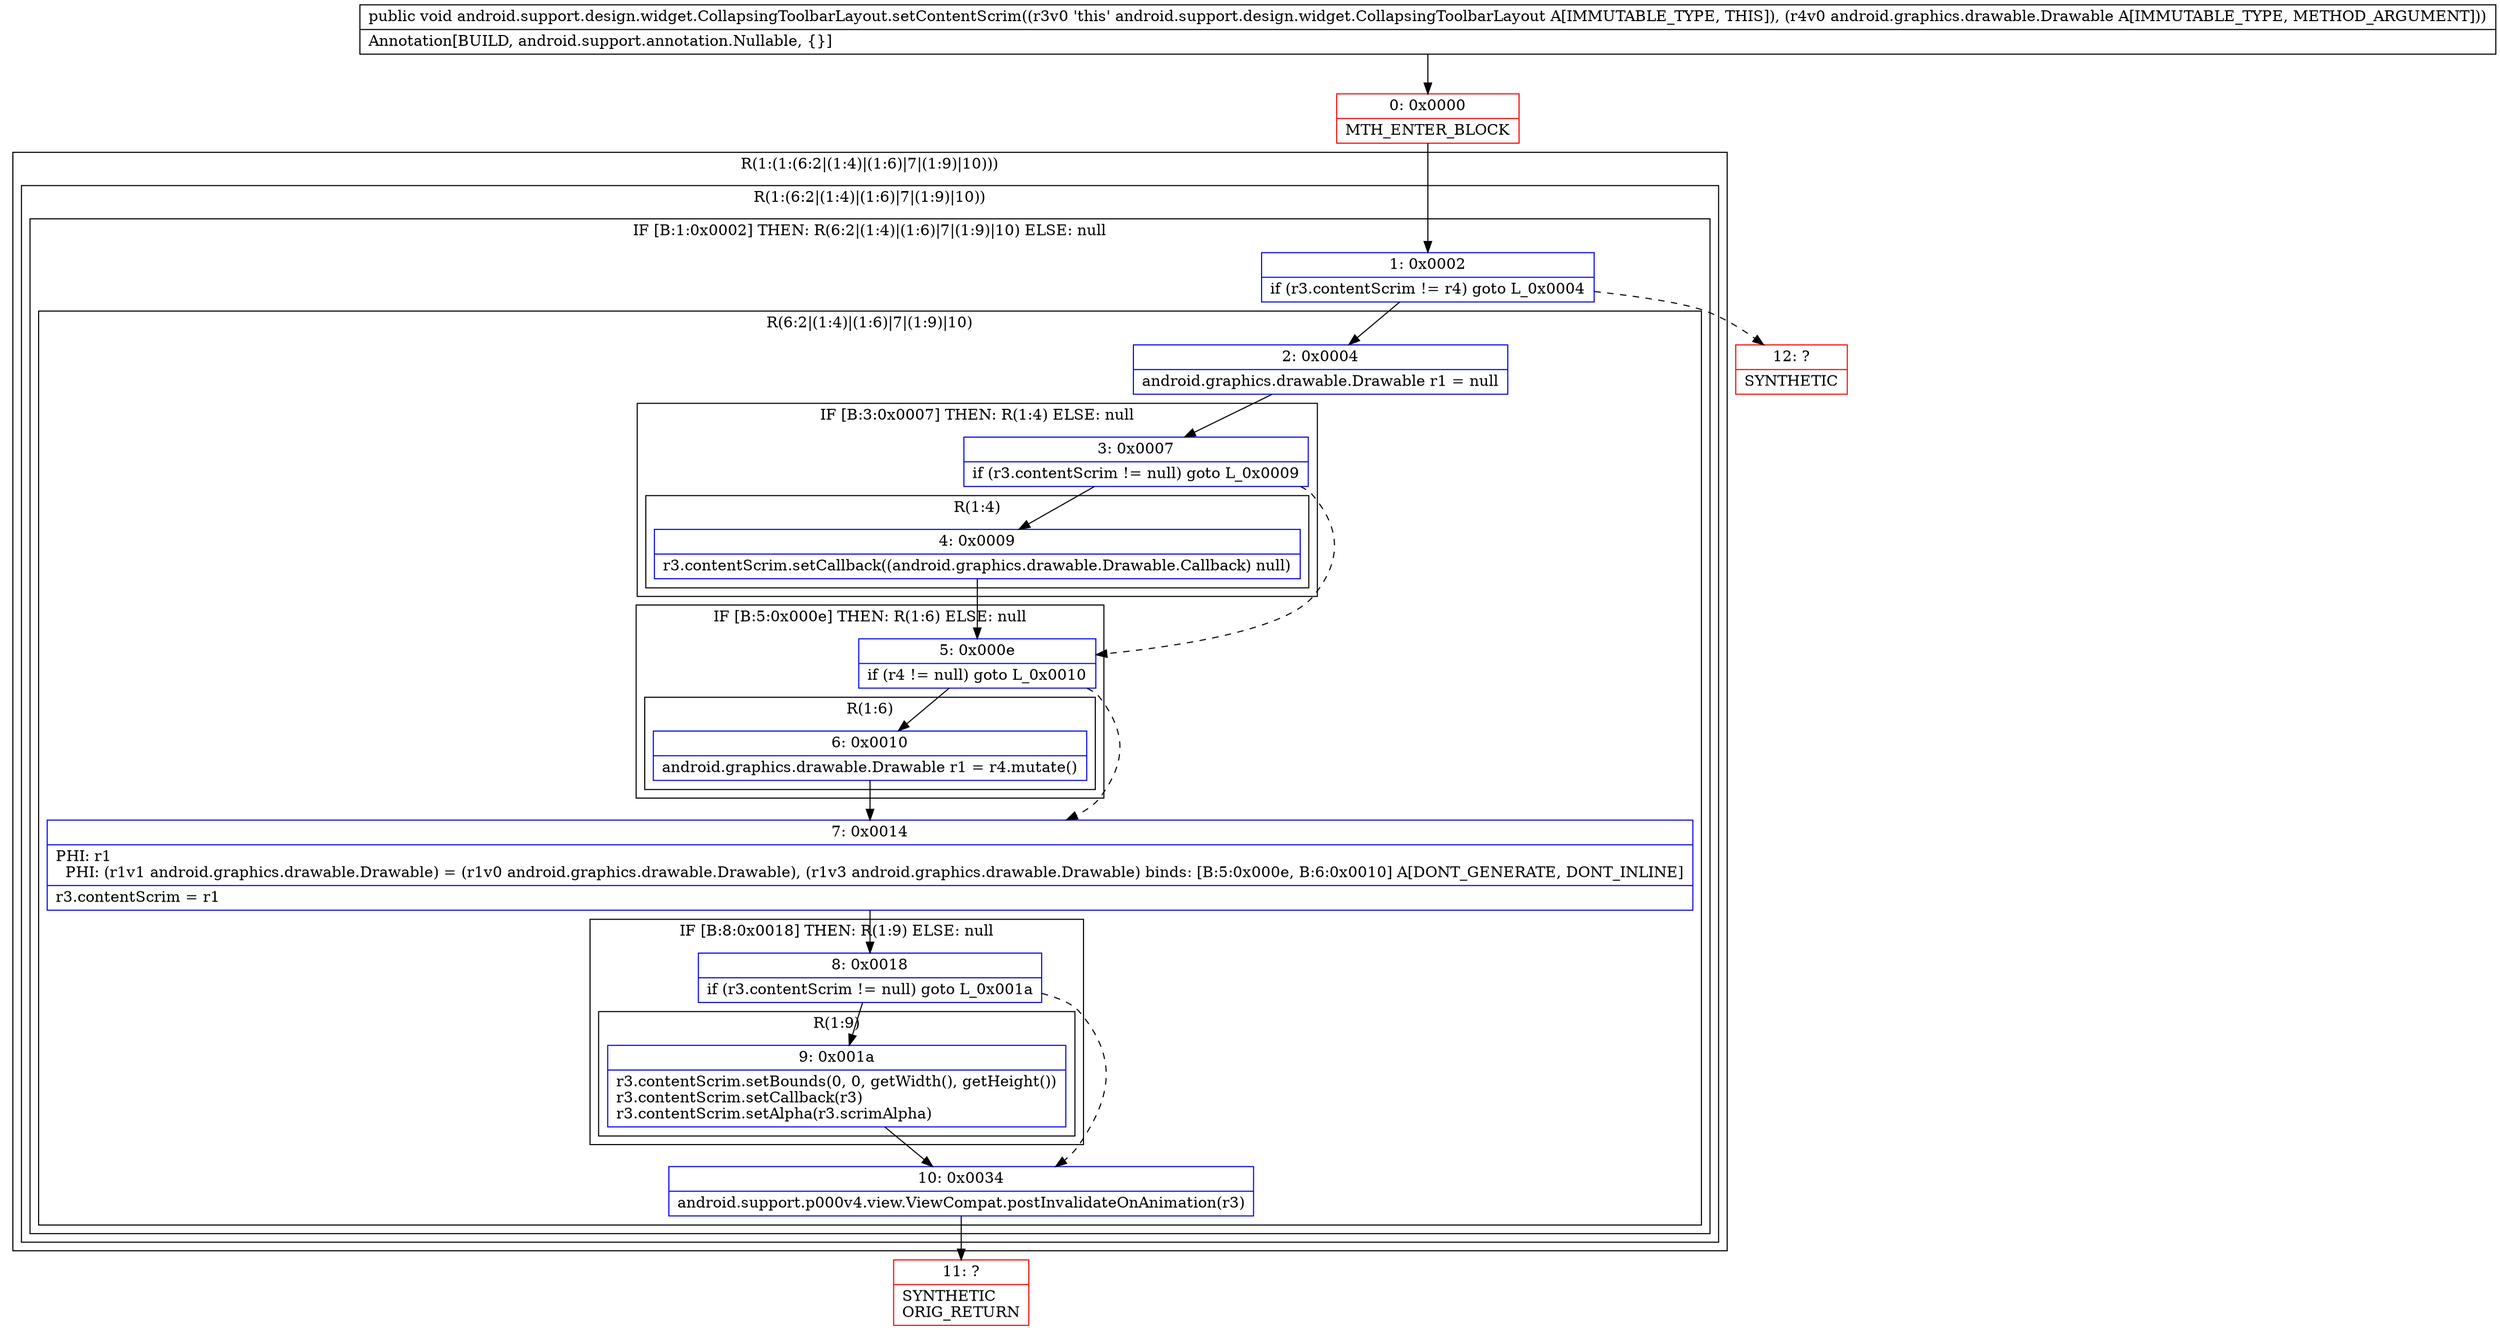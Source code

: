 digraph "CFG forandroid.support.design.widget.CollapsingToolbarLayout.setContentScrim(Landroid\/graphics\/drawable\/Drawable;)V" {
subgraph cluster_Region_1157241842 {
label = "R(1:(1:(6:2|(1:4)|(1:6)|7|(1:9)|10)))";
node [shape=record,color=blue];
subgraph cluster_Region_655108927 {
label = "R(1:(6:2|(1:4)|(1:6)|7|(1:9)|10))";
node [shape=record,color=blue];
subgraph cluster_IfRegion_1964030041 {
label = "IF [B:1:0x0002] THEN: R(6:2|(1:4)|(1:6)|7|(1:9)|10) ELSE: null";
node [shape=record,color=blue];
Node_1 [shape=record,label="{1\:\ 0x0002|if (r3.contentScrim != r4) goto L_0x0004\l}"];
subgraph cluster_Region_2071154921 {
label = "R(6:2|(1:4)|(1:6)|7|(1:9)|10)";
node [shape=record,color=blue];
Node_2 [shape=record,label="{2\:\ 0x0004|android.graphics.drawable.Drawable r1 = null\l}"];
subgraph cluster_IfRegion_1468758176 {
label = "IF [B:3:0x0007] THEN: R(1:4) ELSE: null";
node [shape=record,color=blue];
Node_3 [shape=record,label="{3\:\ 0x0007|if (r3.contentScrim != null) goto L_0x0009\l}"];
subgraph cluster_Region_1136319528 {
label = "R(1:4)";
node [shape=record,color=blue];
Node_4 [shape=record,label="{4\:\ 0x0009|r3.contentScrim.setCallback((android.graphics.drawable.Drawable.Callback) null)\l}"];
}
}
subgraph cluster_IfRegion_86594227 {
label = "IF [B:5:0x000e] THEN: R(1:6) ELSE: null";
node [shape=record,color=blue];
Node_5 [shape=record,label="{5\:\ 0x000e|if (r4 != null) goto L_0x0010\l}"];
subgraph cluster_Region_1106947985 {
label = "R(1:6)";
node [shape=record,color=blue];
Node_6 [shape=record,label="{6\:\ 0x0010|android.graphics.drawable.Drawable r1 = r4.mutate()\l}"];
}
}
Node_7 [shape=record,label="{7\:\ 0x0014|PHI: r1 \l  PHI: (r1v1 android.graphics.drawable.Drawable) = (r1v0 android.graphics.drawable.Drawable), (r1v3 android.graphics.drawable.Drawable) binds: [B:5:0x000e, B:6:0x0010] A[DONT_GENERATE, DONT_INLINE]\l|r3.contentScrim = r1\l}"];
subgraph cluster_IfRegion_1963712575 {
label = "IF [B:8:0x0018] THEN: R(1:9) ELSE: null";
node [shape=record,color=blue];
Node_8 [shape=record,label="{8\:\ 0x0018|if (r3.contentScrim != null) goto L_0x001a\l}"];
subgraph cluster_Region_2034882630 {
label = "R(1:9)";
node [shape=record,color=blue];
Node_9 [shape=record,label="{9\:\ 0x001a|r3.contentScrim.setBounds(0, 0, getWidth(), getHeight())\lr3.contentScrim.setCallback(r3)\lr3.contentScrim.setAlpha(r3.scrimAlpha)\l}"];
}
}
Node_10 [shape=record,label="{10\:\ 0x0034|android.support.p000v4.view.ViewCompat.postInvalidateOnAnimation(r3)\l}"];
}
}
}
}
Node_0 [shape=record,color=red,label="{0\:\ 0x0000|MTH_ENTER_BLOCK\l}"];
Node_11 [shape=record,color=red,label="{11\:\ ?|SYNTHETIC\lORIG_RETURN\l}"];
Node_12 [shape=record,color=red,label="{12\:\ ?|SYNTHETIC\l}"];
MethodNode[shape=record,label="{public void android.support.design.widget.CollapsingToolbarLayout.setContentScrim((r3v0 'this' android.support.design.widget.CollapsingToolbarLayout A[IMMUTABLE_TYPE, THIS]), (r4v0 android.graphics.drawable.Drawable A[IMMUTABLE_TYPE, METHOD_ARGUMENT]))  | Annotation[BUILD, android.support.annotation.Nullable, \{\}]\l}"];
MethodNode -> Node_0;
Node_1 -> Node_2;
Node_1 -> Node_12[style=dashed];
Node_2 -> Node_3;
Node_3 -> Node_4;
Node_3 -> Node_5[style=dashed];
Node_4 -> Node_5;
Node_5 -> Node_6;
Node_5 -> Node_7[style=dashed];
Node_6 -> Node_7;
Node_7 -> Node_8;
Node_8 -> Node_9;
Node_8 -> Node_10[style=dashed];
Node_9 -> Node_10;
Node_10 -> Node_11;
Node_0 -> Node_1;
}

